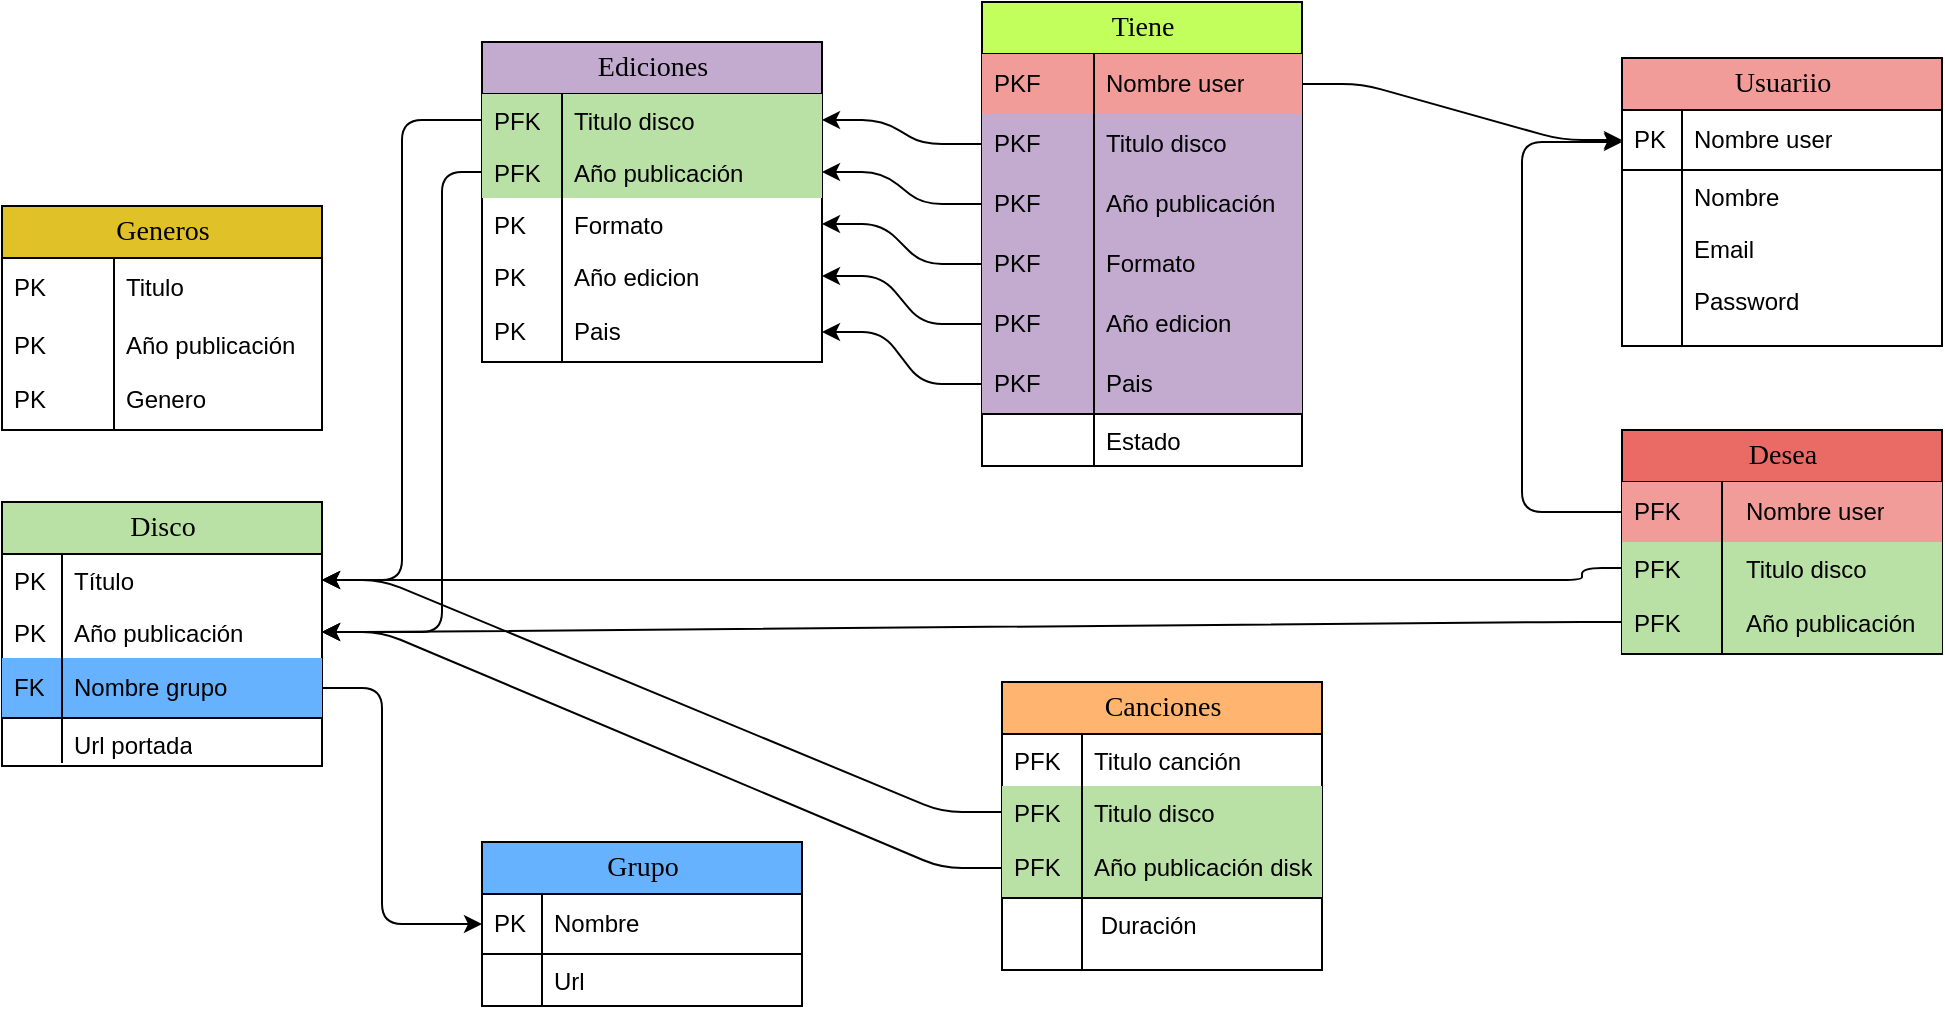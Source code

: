 <mxfile version="24.7.17">
  <diagram name="Page-1" id="e56a1550-8fbb-45ad-956c-1786394a9013">
    <mxGraphModel dx="794" dy="460" grid="1" gridSize="10" guides="1" tooltips="1" connect="1" arrows="1" fold="1" page="1" pageScale="1" pageWidth="1100" pageHeight="850" background="none" math="0" shadow="0">
      <root>
        <mxCell id="0" />
        <mxCell id="1" parent="0" />
        <mxCell id="2e49270ec7c68f3f-1" value="Grupo" style="swimlane;html=1;fontStyle=0;childLayout=stackLayout;horizontal=1;startSize=26;fillColor=#66B2FF;horizontalStack=0;resizeParent=1;resizeLast=0;collapsible=1;marginBottom=0;swimlaneFillColor=#ffffff;align=center;rounded=0;shadow=0;comic=0;labelBackgroundColor=none;strokeWidth=1;fontFamily=Verdana;fontSize=14" parent="1" vertex="1">
          <mxGeometry x="320" y="480" width="160" height="82" as="geometry" />
        </mxCell>
        <mxCell id="T7b4NBQ5WyFwHvot3WWk-4" value="Nombre" style="shape=partialRectangle;top=0;left=0;right=0;bottom=1;html=1;align=left;verticalAlign=middle;fillColor=none;spacingLeft=34;spacingRight=4;whiteSpace=wrap;overflow=hidden;rotatable=0;points=[[0,0.5],[1,0.5]];portConstraint=eastwest;dropTarget=0;fontStyle=0;" parent="2e49270ec7c68f3f-1" vertex="1">
          <mxGeometry y="26" width="160" height="30" as="geometry" />
        </mxCell>
        <mxCell id="T7b4NBQ5WyFwHvot3WWk-5" value="PK" style="shape=partialRectangle;top=0;left=0;bottom=0;html=1;fillColor=none;align=left;verticalAlign=middle;spacingLeft=4;spacingRight=4;whiteSpace=wrap;overflow=hidden;rotatable=0;points=[];portConstraint=eastwest;part=1;fontStyle=0" parent="T7b4NBQ5WyFwHvot3WWk-4" vertex="1" connectable="0">
          <mxGeometry width="30" height="30" as="geometry" />
        </mxCell>
        <mxCell id="T7b4NBQ5WyFwHvot3WWk-8" value="Url" style="shape=partialRectangle;top=0;left=0;right=0;bottom=0;html=1;align=left;verticalAlign=top;fillColor=none;spacingLeft=34;spacingRight=4;whiteSpace=wrap;overflow=hidden;rotatable=0;points=[[0,0.5],[1,0.5]];portConstraint=eastwest;dropTarget=0;fontStyle=0" parent="2e49270ec7c68f3f-1" vertex="1">
          <mxGeometry y="56" width="160" height="26" as="geometry" />
        </mxCell>
        <mxCell id="T7b4NBQ5WyFwHvot3WWk-9" value="" style="shape=partialRectangle;top=0;left=0;bottom=0;html=1;fillColor=none;align=left;verticalAlign=top;spacingLeft=4;spacingRight=4;whiteSpace=wrap;overflow=hidden;rotatable=0;points=[];portConstraint=eastwest;part=1;fontStyle=0" parent="T7b4NBQ5WyFwHvot3WWk-8" vertex="1" connectable="0">
          <mxGeometry width="30" height="26" as="geometry" />
        </mxCell>
        <mxCell id="2e49270ec7c68f3f-8" value="Canciones" style="swimlane;html=1;fontStyle=0;childLayout=stackLayout;horizontal=1;startSize=26;fillColor=#FFB570;horizontalStack=0;resizeParent=1;resizeLast=0;collapsible=1;marginBottom=0;swimlaneFillColor=#ffffff;align=center;rounded=0;shadow=0;comic=0;labelBackgroundColor=none;strokeWidth=1;fontFamily=Verdana;fontSize=14;swimlaneLine=1;" parent="1" vertex="1">
          <mxGeometry x="580" y="400" width="160" height="144" as="geometry" />
        </mxCell>
        <mxCell id="2e49270ec7c68f3f-11" value="&amp;nbsp; &amp;nbsp;Titulo canción" style="shape=partialRectangle;top=0;left=0;right=0;bottom=0;html=1;align=left;verticalAlign=top;fillColor=none;spacingLeft=34;spacingRight=4;whiteSpace=wrap;overflow=hidden;rotatable=0;points=[[0,0.5],[1,0.5]];portConstraint=eastwest;dropTarget=0;fontStyle=0" parent="2e49270ec7c68f3f-8" vertex="1">
          <mxGeometry y="26" width="160" height="26" as="geometry" />
        </mxCell>
        <mxCell id="2e49270ec7c68f3f-12" value="PFK" style="shape=partialRectangle;top=0;left=0;bottom=0;html=1;fillColor=none;align=left;verticalAlign=top;spacingLeft=4;spacingRight=4;whiteSpace=wrap;overflow=hidden;rotatable=0;points=[];portConstraint=eastwest;part=1;fontStyle=0" parent="2e49270ec7c68f3f-11" vertex="1" connectable="0">
          <mxGeometry width="40" height="26" as="geometry" />
        </mxCell>
        <mxCell id="2e49270ec7c68f3f-13" value="&amp;nbsp; &amp;nbsp;Titulo disco" style="shape=partialRectangle;top=0;left=0;right=0;bottom=0;html=1;align=left;verticalAlign=top;fillColor=#B9E0A5;spacingLeft=34;spacingRight=4;whiteSpace=wrap;overflow=hidden;rotatable=0;points=[[0,0.5],[1,0.5]];portConstraint=eastwest;dropTarget=0;fontStyle=0" parent="2e49270ec7c68f3f-8" vertex="1">
          <mxGeometry y="52" width="160" height="26" as="geometry" />
        </mxCell>
        <mxCell id="2e49270ec7c68f3f-14" value="PFK" style="shape=partialRectangle;top=0;left=0;bottom=0;html=1;fillColor=none;align=left;verticalAlign=top;spacingLeft=4;spacingRight=4;whiteSpace=wrap;overflow=hidden;rotatable=0;points=[];portConstraint=eastwest;part=1;fontStyle=0" parent="2e49270ec7c68f3f-13" vertex="1" connectable="0">
          <mxGeometry width="40" height="26" as="geometry" />
        </mxCell>
        <mxCell id="2e49270ec7c68f3f-9" value="&amp;nbsp; &amp;nbsp;Año publicación disk" style="shape=partialRectangle;top=0;left=0;right=0;bottom=1;html=1;align=left;verticalAlign=middle;fillColor=#B9E0A5;spacingLeft=34;spacingRight=4;whiteSpace=wrap;overflow=hidden;rotatable=0;points=[[0,0.5],[1,0.5]];portConstraint=eastwest;dropTarget=0;fontStyle=0;" parent="2e49270ec7c68f3f-8" vertex="1">
          <mxGeometry y="78" width="160" height="30" as="geometry" />
        </mxCell>
        <mxCell id="2e49270ec7c68f3f-10" value="PFK" style="shape=partialRectangle;top=0;left=0;bottom=0;html=1;fillColor=none;align=left;verticalAlign=middle;spacingLeft=4;spacingRight=4;whiteSpace=wrap;overflow=hidden;rotatable=0;points=[];portConstraint=eastwest;part=1;fontStyle=0" parent="2e49270ec7c68f3f-9" vertex="1" connectable="0">
          <mxGeometry width="40" height="30" as="geometry" />
        </mxCell>
        <mxCell id="2e49270ec7c68f3f-15" value="&amp;nbsp; &amp;nbsp; Duración" style="shape=partialRectangle;top=0;left=0;right=0;bottom=0;html=1;align=left;verticalAlign=top;fillColor=none;spacingLeft=34;spacingRight=4;whiteSpace=wrap;overflow=hidden;rotatable=0;points=[[0,0.5],[1,0.5]];portConstraint=eastwest;dropTarget=0;fontStyle=0" parent="2e49270ec7c68f3f-8" vertex="1">
          <mxGeometry y="108" width="160" height="26" as="geometry" />
        </mxCell>
        <mxCell id="2e49270ec7c68f3f-16" value="" style="shape=partialRectangle;top=0;left=0;bottom=0;html=1;fillColor=none;align=left;verticalAlign=top;spacingLeft=4;spacingRight=4;whiteSpace=wrap;overflow=hidden;rotatable=0;points=[];portConstraint=eastwest;part=1;fontStyle=0" parent="2e49270ec7c68f3f-15" vertex="1" connectable="0">
          <mxGeometry width="40" height="26" as="geometry" />
        </mxCell>
        <mxCell id="2e49270ec7c68f3f-17" value="" style="shape=partialRectangle;top=0;left=0;right=0;bottom=0;html=1;align=left;verticalAlign=top;fillColor=none;spacingLeft=34;spacingRight=4;whiteSpace=wrap;overflow=hidden;rotatable=0;points=[[0,0.5],[1,0.5]];portConstraint=eastwest;dropTarget=0;fontStyle=0" parent="2e49270ec7c68f3f-8" vertex="1">
          <mxGeometry y="134" width="160" height="10" as="geometry" />
        </mxCell>
        <mxCell id="2e49270ec7c68f3f-18" value="" style="shape=partialRectangle;top=0;left=0;bottom=0;html=1;fillColor=none;align=left;verticalAlign=top;spacingLeft=4;spacingRight=4;whiteSpace=wrap;overflow=hidden;rotatable=0;points=[];portConstraint=eastwest;part=1;fontStyle=0" parent="2e49270ec7c68f3f-17" vertex="1" connectable="0">
          <mxGeometry width="40" height="10" as="geometry" />
        </mxCell>
        <mxCell id="2e49270ec7c68f3f-19" value="Usuariio" style="swimlane;html=1;fontStyle=0;childLayout=stackLayout;horizontal=1;startSize=26;fillColor=#F19C99;horizontalStack=0;resizeParent=1;resizeLast=0;collapsible=1;marginBottom=0;swimlaneFillColor=#ffffff;align=center;rounded=0;shadow=0;comic=0;labelBackgroundColor=none;strokeWidth=1;fontFamily=Verdana;fontSize=14" parent="1" vertex="1">
          <mxGeometry x="890" y="88" width="160" height="144" as="geometry" />
        </mxCell>
        <mxCell id="2e49270ec7c68f3f-20" value="Nombre user" style="shape=partialRectangle;top=0;left=0;right=0;bottom=1;html=1;align=left;verticalAlign=middle;fillColor=none;spacingLeft=34;spacingRight=4;whiteSpace=wrap;overflow=hidden;rotatable=0;points=[[0,0.5],[1,0.5]];portConstraint=eastwest;dropTarget=0;fontStyle=0;" parent="2e49270ec7c68f3f-19" vertex="1">
          <mxGeometry y="26" width="160" height="30" as="geometry" />
        </mxCell>
        <mxCell id="2e49270ec7c68f3f-21" value="PK" style="shape=partialRectangle;top=0;left=0;bottom=0;html=1;fillColor=none;align=left;verticalAlign=middle;spacingLeft=4;spacingRight=4;whiteSpace=wrap;overflow=hidden;rotatable=0;points=[];portConstraint=eastwest;part=1;fontStyle=0" parent="2e49270ec7c68f3f-20" vertex="1" connectable="0">
          <mxGeometry width="30" height="30" as="geometry" />
        </mxCell>
        <mxCell id="2e49270ec7c68f3f-22" value="Nombre&amp;nbsp;" style="shape=partialRectangle;top=0;left=0;right=0;bottom=0;html=1;align=left;verticalAlign=top;fillColor=none;spacingLeft=34;spacingRight=4;whiteSpace=wrap;overflow=hidden;rotatable=0;points=[[0,0.5],[1,0.5]];portConstraint=eastwest;dropTarget=0;fontStyle=0" parent="2e49270ec7c68f3f-19" vertex="1">
          <mxGeometry y="56" width="160" height="26" as="geometry" />
        </mxCell>
        <mxCell id="2e49270ec7c68f3f-23" value="" style="shape=partialRectangle;top=0;left=0;bottom=0;html=1;fillColor=none;align=left;verticalAlign=top;spacingLeft=4;spacingRight=4;whiteSpace=wrap;overflow=hidden;rotatable=0;points=[];portConstraint=eastwest;part=1;fontStyle=0" parent="2e49270ec7c68f3f-22" vertex="1" connectable="0">
          <mxGeometry width="30" height="26" as="geometry" />
        </mxCell>
        <mxCell id="2e49270ec7c68f3f-24" value="Email" style="shape=partialRectangle;top=0;left=0;right=0;bottom=0;html=1;align=left;verticalAlign=top;fillColor=none;spacingLeft=34;spacingRight=4;whiteSpace=wrap;overflow=hidden;rotatable=0;points=[[0,0.5],[1,0.5]];portConstraint=eastwest;dropTarget=0;fontStyle=0" parent="2e49270ec7c68f3f-19" vertex="1">
          <mxGeometry y="82" width="160" height="26" as="geometry" />
        </mxCell>
        <mxCell id="2e49270ec7c68f3f-25" value="" style="shape=partialRectangle;top=0;left=0;bottom=0;html=1;fillColor=none;align=left;verticalAlign=top;spacingLeft=4;spacingRight=4;whiteSpace=wrap;overflow=hidden;rotatable=0;points=[];portConstraint=eastwest;part=1;fontStyle=0" parent="2e49270ec7c68f3f-24" vertex="1" connectable="0">
          <mxGeometry width="30" height="26" as="geometry" />
        </mxCell>
        <mxCell id="2e49270ec7c68f3f-26" value="Password" style="shape=partialRectangle;top=0;left=0;right=0;bottom=0;html=1;align=left;verticalAlign=top;fillColor=none;spacingLeft=34;spacingRight=4;whiteSpace=wrap;overflow=hidden;rotatable=0;points=[[0,0.5],[1,0.5]];portConstraint=eastwest;dropTarget=0;fontStyle=0" parent="2e49270ec7c68f3f-19" vertex="1">
          <mxGeometry y="108" width="160" height="26" as="geometry" />
        </mxCell>
        <mxCell id="2e49270ec7c68f3f-27" value="" style="shape=partialRectangle;top=0;left=0;bottom=0;html=1;fillColor=none;align=left;verticalAlign=top;spacingLeft=4;spacingRight=4;whiteSpace=wrap;overflow=hidden;rotatable=0;points=[];portConstraint=eastwest;part=1;fontStyle=0" parent="2e49270ec7c68f3f-26" vertex="1" connectable="0">
          <mxGeometry width="30" height="26" as="geometry" />
        </mxCell>
        <mxCell id="2e49270ec7c68f3f-28" value="" style="shape=partialRectangle;top=0;left=0;right=0;bottom=0;html=1;align=left;verticalAlign=top;fillColor=none;spacingLeft=34;spacingRight=4;whiteSpace=wrap;overflow=hidden;rotatable=0;points=[[0,0.5],[1,0.5]];portConstraint=eastwest;dropTarget=0;fontStyle=0" parent="2e49270ec7c68f3f-19" vertex="1">
          <mxGeometry y="134" width="160" height="10" as="geometry" />
        </mxCell>
        <mxCell id="2e49270ec7c68f3f-29" value="" style="shape=partialRectangle;top=0;left=0;bottom=0;html=1;fillColor=none;align=left;verticalAlign=top;spacingLeft=4;spacingRight=4;whiteSpace=wrap;overflow=hidden;rotatable=0;points=[];portConstraint=eastwest;part=1;fontStyle=0" parent="2e49270ec7c68f3f-28" vertex="1" connectable="0">
          <mxGeometry width="30" height="10" as="geometry" />
        </mxCell>
        <mxCell id="2e49270ec7c68f3f-30" value="Ediciones" style="swimlane;html=1;fontStyle=0;childLayout=stackLayout;horizontal=1;startSize=26;fillColor=#C3ABD0;horizontalStack=0;resizeParent=1;resizeLast=0;collapsible=1;marginBottom=0;swimlaneFillColor=#ffffff;align=center;rounded=0;shadow=0;comic=0;labelBackgroundColor=none;strokeWidth=1;fontFamily=Verdana;fontSize=14" parent="1" vertex="1">
          <mxGeometry x="320" y="80" width="170" height="160" as="geometry" />
        </mxCell>
        <mxCell id="2e49270ec7c68f3f-33" value="&lt;span style=&quot;&quot;&gt;&amp;nbsp; &amp;nbsp;Titulo disco&lt;/span&gt;" style="shape=partialRectangle;top=0;left=0;right=0;bottom=0;html=1;align=left;verticalAlign=top;fillColor=#B9E0A5;spacingLeft=34;spacingRight=4;whiteSpace=wrap;overflow=hidden;rotatable=0;points=[[0,0.5],[1,0.5]];portConstraint=eastwest;dropTarget=0;fontStyle=0" parent="2e49270ec7c68f3f-30" vertex="1">
          <mxGeometry y="26" width="170" height="26" as="geometry" />
        </mxCell>
        <mxCell id="2e49270ec7c68f3f-34" value="PFK" style="shape=partialRectangle;top=0;left=0;bottom=0;html=1;fillColor=none;align=left;verticalAlign=top;spacingLeft=4;spacingRight=4;whiteSpace=wrap;overflow=hidden;rotatable=0;points=[];portConstraint=eastwest;part=1;fontStyle=0" parent="2e49270ec7c68f3f-33" vertex="1" connectable="0">
          <mxGeometry width="40" height="26" as="geometry" />
        </mxCell>
        <mxCell id="2e49270ec7c68f3f-35" value="&lt;span style=&quot;&quot;&gt;&amp;nbsp; &amp;nbsp;Año publicación&lt;/span&gt;" style="shape=partialRectangle;top=0;left=0;right=0;bottom=0;html=1;align=left;verticalAlign=top;fillColor=#B9E0A5;spacingLeft=34;spacingRight=4;whiteSpace=wrap;overflow=hidden;rotatable=0;points=[[0,0.5],[1,0.5]];portConstraint=eastwest;dropTarget=0;fontStyle=0" parent="2e49270ec7c68f3f-30" vertex="1">
          <mxGeometry y="52" width="170" height="26" as="geometry" />
        </mxCell>
        <mxCell id="2e49270ec7c68f3f-36" value="PFK" style="shape=partialRectangle;top=0;left=0;bottom=0;html=1;fillColor=none;align=left;verticalAlign=top;spacingLeft=4;spacingRight=4;whiteSpace=wrap;overflow=hidden;rotatable=0;points=[];portConstraint=eastwest;part=1;fontStyle=0" parent="2e49270ec7c68f3f-35" vertex="1" connectable="0">
          <mxGeometry width="40" height="26" as="geometry" />
        </mxCell>
        <mxCell id="2e49270ec7c68f3f-37" value="&lt;span style=&quot;&quot;&gt;&amp;nbsp; &amp;nbsp;Formato&lt;/span&gt;" style="shape=partialRectangle;top=0;left=0;right=0;bottom=0;html=1;align=left;verticalAlign=top;fillColor=none;spacingLeft=34;spacingRight=4;whiteSpace=wrap;overflow=hidden;rotatable=0;points=[[0,0.5],[1,0.5]];portConstraint=eastwest;dropTarget=0;fontStyle=0" parent="2e49270ec7c68f3f-30" vertex="1">
          <mxGeometry y="78" width="170" height="26" as="geometry" />
        </mxCell>
        <mxCell id="2e49270ec7c68f3f-38" value="PK" style="shape=partialRectangle;top=0;left=0;bottom=0;html=1;fillColor=none;align=left;verticalAlign=top;spacingLeft=4;spacingRight=4;whiteSpace=wrap;overflow=hidden;rotatable=0;points=[];portConstraint=eastwest;part=1;fontStyle=0" parent="2e49270ec7c68f3f-37" vertex="1" connectable="0">
          <mxGeometry width="40" height="26" as="geometry" />
        </mxCell>
        <mxCell id="T7b4NBQ5WyFwHvot3WWk-23" value="&lt;span style=&quot;&quot;&gt;&amp;nbsp; &amp;nbsp;Año edicion&lt;/span&gt;" style="shape=partialRectangle;top=0;left=0;right=0;bottom=0;html=1;align=left;verticalAlign=top;fillColor=none;spacingLeft=34;spacingRight=4;whiteSpace=wrap;overflow=hidden;rotatable=0;points=[[0,0.5],[1,0.5]];portConstraint=eastwest;dropTarget=0;fontStyle=0" parent="2e49270ec7c68f3f-30" vertex="1">
          <mxGeometry y="104" width="170" height="26" as="geometry" />
        </mxCell>
        <mxCell id="T7b4NBQ5WyFwHvot3WWk-24" value="PK" style="shape=partialRectangle;top=0;left=0;bottom=0;html=1;fillColor=none;align=left;verticalAlign=top;spacingLeft=4;spacingRight=4;whiteSpace=wrap;overflow=hidden;rotatable=0;points=[];portConstraint=eastwest;part=1;fontStyle=0" parent="T7b4NBQ5WyFwHvot3WWk-23" vertex="1" connectable="0">
          <mxGeometry width="40" height="26" as="geometry" />
        </mxCell>
        <mxCell id="2e49270ec7c68f3f-31" value="&amp;nbsp; &amp;nbsp;Pais" style="shape=partialRectangle;top=0;left=0;right=0;bottom=1;html=1;align=left;verticalAlign=middle;fillColor=none;spacingLeft=34;spacingRight=4;whiteSpace=wrap;overflow=hidden;rotatable=0;points=[[0,0.5],[1,0.5]];portConstraint=eastwest;dropTarget=0;fontStyle=0;" parent="2e49270ec7c68f3f-30" vertex="1">
          <mxGeometry y="130" width="170" height="30" as="geometry" />
        </mxCell>
        <mxCell id="2e49270ec7c68f3f-32" value="PK" style="shape=partialRectangle;top=0;left=0;bottom=0;html=1;fillColor=none;align=left;verticalAlign=middle;spacingLeft=4;spacingRight=4;whiteSpace=wrap;overflow=hidden;rotatable=0;points=[];portConstraint=eastwest;part=1;fontStyle=0" parent="2e49270ec7c68f3f-31" vertex="1" connectable="0">
          <mxGeometry width="40" height="30" as="geometry" />
        </mxCell>
        <mxCell id="2e49270ec7c68f3f-41" value="Desea" style="swimlane;html=1;fontStyle=0;childLayout=stackLayout;horizontal=1;startSize=26;fillColor=#EA6B66;horizontalStack=0;resizeParent=1;resizeLast=0;collapsible=1;marginBottom=0;swimlaneFillColor=#ffffff;align=center;rounded=0;shadow=0;comic=0;labelBackgroundColor=none;strokeWidth=1;fontFamily=Verdana;fontSize=14" parent="1" vertex="1">
          <mxGeometry x="890" y="274" width="160" height="112" as="geometry" />
        </mxCell>
        <mxCell id="2e49270ec7c68f3f-42" value="Nombre user" style="shape=partialRectangle;top=0;left=0;right=0;bottom=0;html=1;align=left;verticalAlign=middle;fillColor=#F19C99;spacingLeft=60;spacingRight=4;whiteSpace=wrap;overflow=hidden;rotatable=0;points=[[0,0.5],[1,0.5]];portConstraint=eastwest;dropTarget=0;fontStyle=0;strokeColor=none;" parent="2e49270ec7c68f3f-41" vertex="1">
          <mxGeometry y="26" width="160" height="30" as="geometry" />
        </mxCell>
        <mxCell id="2e49270ec7c68f3f-43" value="PFK" style="shape=partialRectangle;fontStyle=0;top=0;left=0;bottom=0;html=1;fillColor=none;align=left;verticalAlign=middle;spacingLeft=4;spacingRight=4;whiteSpace=wrap;overflow=hidden;rotatable=0;points=[];portConstraint=eastwest;part=1;" parent="2e49270ec7c68f3f-42" vertex="1" connectable="0">
          <mxGeometry width="50" height="30" as="geometry" />
        </mxCell>
        <mxCell id="2e49270ec7c68f3f-46" value="Titulo disco" style="shape=partialRectangle;top=0;left=0;right=0;bottom=0;html=1;align=left;verticalAlign=top;fillColor=#B9E0A5;spacingLeft=60;spacingRight=4;whiteSpace=wrap;overflow=hidden;rotatable=0;points=[[0,0.5],[1,0.5]];portConstraint=eastwest;dropTarget=0;fontStyle=0" parent="2e49270ec7c68f3f-41" vertex="1">
          <mxGeometry y="56" width="160" height="26" as="geometry" />
        </mxCell>
        <mxCell id="2e49270ec7c68f3f-47" value="PFK" style="shape=partialRectangle;top=0;left=0;bottom=0;html=1;fillColor=none;align=left;verticalAlign=top;spacingLeft=4;spacingRight=4;whiteSpace=wrap;overflow=hidden;rotatable=0;points=[];portConstraint=eastwest;part=1;fontStyle=0" parent="2e49270ec7c68f3f-46" vertex="1" connectable="0">
          <mxGeometry width="50" height="26" as="geometry" />
        </mxCell>
        <mxCell id="2e49270ec7c68f3f-44" value="Año publicación" style="shape=partialRectangle;top=0;left=0;right=0;bottom=1;html=1;align=left;verticalAlign=middle;fillColor=#B9E0A5;spacingLeft=60;spacingRight=4;whiteSpace=wrap;overflow=hidden;rotatable=0;points=[[0,0.5],[1,0.5]];portConstraint=eastwest;dropTarget=0;fontStyle=0;" parent="2e49270ec7c68f3f-41" vertex="1">
          <mxGeometry y="82" width="160" height="30" as="geometry" />
        </mxCell>
        <mxCell id="2e49270ec7c68f3f-45" value="PFK" style="shape=partialRectangle;fontStyle=0;top=0;left=0;bottom=0;html=1;fillColor=none;align=left;verticalAlign=middle;spacingLeft=4;spacingRight=4;whiteSpace=wrap;overflow=hidden;rotatable=0;points=[];portConstraint=eastwest;part=1;" parent="2e49270ec7c68f3f-44" vertex="1" connectable="0">
          <mxGeometry width="50" height="30" as="geometry" />
        </mxCell>
        <mxCell id="2e49270ec7c68f3f-48" value="Generos" style="swimlane;html=1;fontStyle=0;childLayout=stackLayout;horizontal=1;startSize=26;fillColor=#E0C128;horizontalStack=0;resizeParent=1;resizeLast=0;collapsible=1;marginBottom=0;swimlaneFillColor=#ffffff;align=center;rounded=0;shadow=0;comic=0;labelBackgroundColor=none;strokeWidth=1;fontFamily=Verdana;fontSize=14" parent="1" vertex="1">
          <mxGeometry x="80" y="162" width="160" height="112" as="geometry" />
        </mxCell>
        <mxCell id="2e49270ec7c68f3f-49" value="Titulo" style="shape=partialRectangle;top=0;left=0;right=0;bottom=0;html=1;align=left;verticalAlign=middle;fillColor=none;spacingLeft=60;spacingRight=4;whiteSpace=wrap;overflow=hidden;rotatable=0;points=[[0,0.5],[1,0.5]];portConstraint=eastwest;dropTarget=0;fontStyle=0;" parent="2e49270ec7c68f3f-48" vertex="1">
          <mxGeometry y="26" width="160" height="30" as="geometry" />
        </mxCell>
        <mxCell id="2e49270ec7c68f3f-50" value="PK" style="shape=partialRectangle;fontStyle=0;top=0;left=0;bottom=0;html=1;fillColor=none;align=left;verticalAlign=middle;spacingLeft=4;spacingRight=4;whiteSpace=wrap;overflow=hidden;rotatable=0;points=[];portConstraint=eastwest;part=1;" parent="2e49270ec7c68f3f-49" vertex="1" connectable="0">
          <mxGeometry width="56" height="30" as="geometry" />
        </mxCell>
        <mxCell id="2e49270ec7c68f3f-53" value="Año publicación" style="shape=partialRectangle;top=0;left=0;right=0;bottom=0;html=1;align=left;verticalAlign=top;fillColor=none;spacingLeft=60;spacingRight=4;whiteSpace=wrap;overflow=hidden;rotatable=0;points=[[0,0.5],[1,0.5]];portConstraint=eastwest;dropTarget=0;fontStyle=0" parent="2e49270ec7c68f3f-48" vertex="1">
          <mxGeometry y="56" width="160" height="26" as="geometry" />
        </mxCell>
        <mxCell id="2e49270ec7c68f3f-54" value="PK" style="shape=partialRectangle;top=0;left=0;bottom=0;html=1;fillColor=none;align=left;verticalAlign=top;spacingLeft=4;spacingRight=4;whiteSpace=wrap;overflow=hidden;rotatable=0;points=[];portConstraint=eastwest;part=1;fontStyle=0" parent="2e49270ec7c68f3f-53" vertex="1" connectable="0">
          <mxGeometry width="56" height="26" as="geometry" />
        </mxCell>
        <mxCell id="2e49270ec7c68f3f-51" value="Genero" style="shape=partialRectangle;top=0;left=0;right=0;bottom=1;html=1;align=left;verticalAlign=middle;fillColor=none;spacingLeft=60;spacingRight=4;whiteSpace=wrap;overflow=hidden;rotatable=0;points=[[0,0.5],[1,0.5]];portConstraint=eastwest;dropTarget=0;fontStyle=0;" parent="2e49270ec7c68f3f-48" vertex="1">
          <mxGeometry y="82" width="160" height="30" as="geometry" />
        </mxCell>
        <mxCell id="2e49270ec7c68f3f-52" value="PK" style="shape=partialRectangle;fontStyle=0;top=0;left=0;bottom=0;html=1;fillColor=none;align=left;verticalAlign=middle;spacingLeft=4;spacingRight=4;whiteSpace=wrap;overflow=hidden;rotatable=0;points=[];portConstraint=eastwest;part=1;" parent="2e49270ec7c68f3f-51" vertex="1" connectable="0">
          <mxGeometry width="56" height="30" as="geometry" />
        </mxCell>
        <mxCell id="2e49270ec7c68f3f-56" value="" style="edgeStyle=orthogonalEdgeStyle;html=1;endArrow=classic;endFill=1;startArrow=none;labelBackgroundColor=none;fontFamily=Verdana;fontSize=14;entryX=0;entryY=0.5;exitX=0;exitY=0.5;entryDx=0;entryDy=0;exitDx=0;exitDy=0;startFill=0;fontStyle=0" parent="1" source="2e49270ec7c68f3f-42" target="2e49270ec7c68f3f-20" edge="1">
          <mxGeometry width="100" height="100" relative="1" as="geometry">
            <mxPoint x="120" y="650" as="sourcePoint" />
            <mxPoint x="220" y="550" as="targetPoint" />
            <Array as="points">
              <mxPoint x="840" y="315" />
              <mxPoint x="840" y="130" />
            </Array>
          </mxGeometry>
        </mxCell>
        <mxCell id="2e49270ec7c68f3f-63" value="" style="edgeStyle=entityRelationEdgeStyle;html=1;endArrow=none;startArrow=classic;labelBackgroundColor=none;fontFamily=Verdana;fontSize=14;exitX=1;exitY=0.5;exitDx=0;exitDy=0;startFill=1;endFill=0;fontStyle=0" parent="1" source="2e49270ec7c68f3f-85" edge="1">
          <mxGeometry width="100" height="100" relative="1" as="geometry">
            <mxPoint x="850" y="600" as="sourcePoint" />
            <mxPoint x="890" y="370" as="targetPoint" />
          </mxGeometry>
        </mxCell>
        <mxCell id="2e49270ec7c68f3f-64" value="Tiene" style="swimlane;html=1;fontStyle=0;childLayout=stackLayout;horizontal=1;startSize=26;fillColor=#C3FF5C;horizontalStack=0;resizeParent=1;resizeLast=0;collapsible=1;marginBottom=0;swimlaneFillColor=#ffffff;align=center;rounded=0;shadow=0;comic=0;labelBackgroundColor=none;strokeWidth=1;fontFamily=Verdana;fontSize=14" parent="1" vertex="1">
          <mxGeometry x="570" y="60" width="160" height="232" as="geometry" />
        </mxCell>
        <mxCell id="2e49270ec7c68f3f-65" value="Nombre user" style="shape=partialRectangle;top=0;left=0;right=0;bottom=0;html=1;align=left;verticalAlign=middle;fillColor=#F19C99;spacingLeft=60;spacingRight=4;whiteSpace=wrap;overflow=hidden;rotatable=0;points=[[0,0.5],[1,0.5]];portConstraint=eastwest;dropTarget=0;fontStyle=0;" parent="2e49270ec7c68f3f-64" vertex="1">
          <mxGeometry y="26" width="160" height="30" as="geometry" />
        </mxCell>
        <mxCell id="2e49270ec7c68f3f-66" value="PKF" style="shape=partialRectangle;fontStyle=0;top=0;left=0;bottom=0;html=1;fillColor=none;align=left;verticalAlign=middle;spacingLeft=4;spacingRight=4;whiteSpace=wrap;overflow=hidden;rotatable=0;points=[];portConstraint=eastwest;part=1;" parent="2e49270ec7c68f3f-65" vertex="1" connectable="0">
          <mxGeometry width="56" height="30" as="geometry" />
        </mxCell>
        <mxCell id="T7b4NBQ5WyFwHvot3WWk-13" value="Titulo disco" style="shape=partialRectangle;top=0;left=0;right=0;bottom=0;html=1;align=left;verticalAlign=middle;fillColor=#C3ABD0;spacingLeft=60;spacingRight=4;whiteSpace=wrap;overflow=hidden;rotatable=0;points=[[0,0.5],[1,0.5]];portConstraint=eastwest;dropTarget=0;fontStyle=0;" parent="2e49270ec7c68f3f-64" vertex="1">
          <mxGeometry y="56" width="160" height="30" as="geometry" />
        </mxCell>
        <mxCell id="T7b4NBQ5WyFwHvot3WWk-14" value="PKF" style="shape=partialRectangle;fontStyle=0;top=0;left=0;bottom=0;html=1;fillColor=none;align=left;verticalAlign=middle;spacingLeft=4;spacingRight=4;whiteSpace=wrap;overflow=hidden;rotatable=0;points=[];portConstraint=eastwest;part=1;" parent="T7b4NBQ5WyFwHvot3WWk-13" vertex="1" connectable="0">
          <mxGeometry width="56" height="30" as="geometry" />
        </mxCell>
        <mxCell id="T7b4NBQ5WyFwHvot3WWk-15" value="Año publicación" style="shape=partialRectangle;top=0;left=0;right=0;bottom=0;html=1;align=left;verticalAlign=middle;fillColor=#C3ABD0;spacingLeft=60;spacingRight=4;whiteSpace=wrap;overflow=hidden;rotatable=0;points=[[0,0.5],[1,0.5]];portConstraint=eastwest;dropTarget=0;fontStyle=0;" parent="2e49270ec7c68f3f-64" vertex="1">
          <mxGeometry y="86" width="160" height="30" as="geometry" />
        </mxCell>
        <mxCell id="T7b4NBQ5WyFwHvot3WWk-16" value="PKF" style="shape=partialRectangle;fontStyle=0;top=0;left=0;bottom=0;html=1;fillColor=none;align=left;verticalAlign=middle;spacingLeft=4;spacingRight=4;whiteSpace=wrap;overflow=hidden;rotatable=0;points=[];portConstraint=eastwest;part=1;" parent="T7b4NBQ5WyFwHvot3WWk-15" vertex="1" connectable="0">
          <mxGeometry width="56" height="30" as="geometry" />
        </mxCell>
        <mxCell id="T7b4NBQ5WyFwHvot3WWk-19" value="Formato" style="shape=partialRectangle;top=0;left=0;right=0;bottom=0;html=1;align=left;verticalAlign=middle;fillColor=#C3ABD0;spacingLeft=60;spacingRight=4;whiteSpace=wrap;overflow=hidden;rotatable=0;points=[[0,0.5],[1,0.5]];portConstraint=eastwest;dropTarget=0;fontStyle=0;" parent="2e49270ec7c68f3f-64" vertex="1">
          <mxGeometry y="116" width="160" height="30" as="geometry" />
        </mxCell>
        <mxCell id="T7b4NBQ5WyFwHvot3WWk-20" value="PKF" style="shape=partialRectangle;fontStyle=0;top=0;left=0;bottom=0;html=1;fillColor=none;align=left;verticalAlign=middle;spacingLeft=4;spacingRight=4;whiteSpace=wrap;overflow=hidden;rotatable=0;points=[];portConstraint=eastwest;part=1;" parent="T7b4NBQ5WyFwHvot3WWk-19" vertex="1" connectable="0">
          <mxGeometry width="56" height="30" as="geometry" />
        </mxCell>
        <mxCell id="T7b4NBQ5WyFwHvot3WWk-17" value="Año edicion" style="shape=partialRectangle;top=0;left=0;right=0;bottom=0;html=1;align=left;verticalAlign=middle;fillColor=#C3ABD0;spacingLeft=60;spacingRight=4;whiteSpace=wrap;overflow=hidden;rotatable=0;points=[[0,0.5],[1,0.5]];portConstraint=eastwest;dropTarget=0;fontStyle=0;" parent="2e49270ec7c68f3f-64" vertex="1">
          <mxGeometry y="146" width="160" height="30" as="geometry" />
        </mxCell>
        <mxCell id="T7b4NBQ5WyFwHvot3WWk-18" value="PKF" style="shape=partialRectangle;fontStyle=0;top=0;left=0;bottom=0;html=1;fillColor=none;align=left;verticalAlign=middle;spacingLeft=4;spacingRight=4;whiteSpace=wrap;overflow=hidden;rotatable=0;points=[];portConstraint=eastwest;part=1;" parent="T7b4NBQ5WyFwHvot3WWk-17" vertex="1" connectable="0">
          <mxGeometry width="56" height="30" as="geometry" />
        </mxCell>
        <mxCell id="2e49270ec7c68f3f-67" value="Pais" style="shape=partialRectangle;top=0;left=0;right=0;bottom=1;html=1;align=left;verticalAlign=middle;fillColor=#C3ABD0;spacingLeft=60;spacingRight=4;whiteSpace=wrap;overflow=hidden;rotatable=0;points=[[0,0.5],[1,0.5]];portConstraint=eastwest;dropTarget=0;fontStyle=0;" parent="2e49270ec7c68f3f-64" vertex="1">
          <mxGeometry y="176" width="160" height="30" as="geometry" />
        </mxCell>
        <mxCell id="2e49270ec7c68f3f-68" value="PKF" style="shape=partialRectangle;fontStyle=0;top=0;left=0;bottom=0;html=1;fillColor=none;align=left;verticalAlign=middle;spacingLeft=4;spacingRight=4;whiteSpace=wrap;overflow=hidden;rotatable=0;points=[];portConstraint=eastwest;part=1;" parent="2e49270ec7c68f3f-67" vertex="1" connectable="0">
          <mxGeometry width="56" height="30" as="geometry" />
        </mxCell>
        <mxCell id="2e49270ec7c68f3f-69" value="Estado" style="shape=partialRectangle;top=0;left=0;right=0;bottom=0;html=1;align=left;verticalAlign=top;fillColor=none;spacingLeft=60;spacingRight=4;whiteSpace=wrap;overflow=hidden;rotatable=0;points=[[0,0.5],[1,0.5]];portConstraint=eastwest;dropTarget=0;fontStyle=0" parent="2e49270ec7c68f3f-64" vertex="1">
          <mxGeometry y="206" width="160" height="26" as="geometry" />
        </mxCell>
        <mxCell id="2e49270ec7c68f3f-70" value="" style="shape=partialRectangle;top=0;left=0;bottom=0;html=1;fillColor=none;align=left;verticalAlign=top;spacingLeft=4;spacingRight=4;whiteSpace=wrap;overflow=hidden;rotatable=0;points=[];portConstraint=eastwest;part=1;fontStyle=0" parent="2e49270ec7c68f3f-69" vertex="1" connectable="0">
          <mxGeometry width="56" height="26" as="geometry" />
        </mxCell>
        <mxCell id="2e49270ec7c68f3f-78" value="" style="edgeStyle=entityRelationEdgeStyle;html=1;endArrow=none;startArrow=classic;labelBackgroundColor=none;fontFamily=Verdana;fontSize=14;entryX=1;entryY=0.5;exitX=0;exitY=0.5;entryDx=0;entryDy=0;exitDx=0;exitDy=0;startFill=1;endFill=0;fontStyle=0" parent="1" source="2e49270ec7c68f3f-20" target="2e49270ec7c68f3f-65" edge="1">
          <mxGeometry width="100" height="100" relative="1" as="geometry">
            <mxPoint x="499.765" y="107.529" as="sourcePoint" />
            <mxPoint x="650.353" y="-26.588" as="targetPoint" />
          </mxGeometry>
        </mxCell>
        <mxCell id="2e49270ec7c68f3f-80" value="Disco" style="swimlane;html=1;fontStyle=0;childLayout=stackLayout;horizontal=1;startSize=26;fillColor=#B9E0A5;horizontalStack=0;resizeParent=1;resizeLast=0;collapsible=1;marginBottom=0;swimlaneFillColor=#ffffff;align=center;rounded=0;shadow=0;comic=0;labelBackgroundColor=none;strokeWidth=1;fontFamily=Verdana;fontSize=14;swimlaneLine=1;" parent="1" vertex="1">
          <mxGeometry x="80" y="310" width="160" height="132" as="geometry" />
        </mxCell>
        <mxCell id="2e49270ec7c68f3f-83" value="Título&amp;nbsp;" style="shape=partialRectangle;top=0;left=0;right=0;bottom=0;html=1;align=left;verticalAlign=top;fillColor=none;spacingLeft=34;spacingRight=4;whiteSpace=wrap;overflow=hidden;rotatable=0;points=[[0,0.5],[1,0.5]];portConstraint=eastwest;dropTarget=0;fontStyle=0" parent="2e49270ec7c68f3f-80" vertex="1">
          <mxGeometry y="26" width="160" height="26" as="geometry" />
        </mxCell>
        <mxCell id="2e49270ec7c68f3f-84" value="PK" style="shape=partialRectangle;top=0;left=0;bottom=0;html=1;fillColor=none;align=left;verticalAlign=top;spacingLeft=4;spacingRight=4;whiteSpace=wrap;overflow=hidden;rotatable=0;points=[];portConstraint=eastwest;part=1;fontStyle=0" parent="2e49270ec7c68f3f-83" vertex="1" connectable="0">
          <mxGeometry width="30" height="26" as="geometry" />
        </mxCell>
        <mxCell id="2e49270ec7c68f3f-85" value="Año publicación" style="shape=partialRectangle;top=0;left=0;right=0;bottom=0;html=1;align=left;verticalAlign=top;fillColor=none;spacingLeft=34;spacingRight=4;whiteSpace=wrap;overflow=hidden;rotatable=0;points=[[0,0.5],[1,0.5]];portConstraint=eastwest;dropTarget=0;fontStyle=0" parent="2e49270ec7c68f3f-80" vertex="1">
          <mxGeometry y="52" width="160" height="26" as="geometry" />
        </mxCell>
        <mxCell id="2e49270ec7c68f3f-86" value="PK" style="shape=partialRectangle;top=0;left=0;bottom=0;html=1;fillColor=none;align=left;verticalAlign=top;spacingLeft=4;spacingRight=4;whiteSpace=wrap;overflow=hidden;rotatable=0;points=[];portConstraint=eastwest;part=1;fontStyle=0" parent="2e49270ec7c68f3f-85" vertex="1" connectable="0">
          <mxGeometry width="30" height="26" as="geometry" />
        </mxCell>
        <mxCell id="2e49270ec7c68f3f-81" value="&lt;span style=&quot;&quot;&gt;Nombre grupo&lt;/span&gt;" style="shape=partialRectangle;top=0;left=0;right=0;bottom=1;html=1;align=left;verticalAlign=middle;fillColor=#66B2FF;spacingLeft=34;spacingRight=4;whiteSpace=wrap;overflow=hidden;rotatable=0;points=[[0,0.5],[1,0.5]];portConstraint=eastwest;dropTarget=0;fontStyle=0;" parent="2e49270ec7c68f3f-80" vertex="1">
          <mxGeometry y="78" width="160" height="30" as="geometry" />
        </mxCell>
        <mxCell id="2e49270ec7c68f3f-82" value="FK" style="shape=partialRectangle;top=0;left=0;bottom=0;html=1;fillColor=none;align=left;verticalAlign=middle;spacingLeft=4;spacingRight=4;whiteSpace=wrap;overflow=hidden;rotatable=0;points=[];portConstraint=eastwest;part=1;fontStyle=0" parent="2e49270ec7c68f3f-81" vertex="1" connectable="0">
          <mxGeometry width="30" height="30" as="geometry" />
        </mxCell>
        <mxCell id="2e49270ec7c68f3f-87" value="Url portada" style="shape=partialRectangle;top=0;left=0;right=0;bottom=0;html=1;align=left;verticalAlign=top;fillColor=none;spacingLeft=34;spacingRight=4;whiteSpace=wrap;overflow=hidden;rotatable=0;points=[[0,0.5],[1,0.5]];portConstraint=eastwest;dropTarget=0;fontStyle=0" parent="2e49270ec7c68f3f-80" vertex="1">
          <mxGeometry y="108" width="160" height="22" as="geometry" />
        </mxCell>
        <mxCell id="2e49270ec7c68f3f-88" value="" style="shape=partialRectangle;top=0;left=0;bottom=0;html=1;fillColor=none;align=left;verticalAlign=top;spacingLeft=4;spacingRight=4;whiteSpace=wrap;overflow=hidden;rotatable=0;points=[];portConstraint=eastwest;part=1;fontStyle=0" parent="2e49270ec7c68f3f-87" vertex="1" connectable="0">
          <mxGeometry width="30" height="22" as="geometry" />
        </mxCell>
        <mxCell id="2e49270ec7c68f3f-89" value="" style="shape=partialRectangle;top=0;left=0;right=0;bottom=0;html=1;align=left;verticalAlign=top;fillColor=none;spacingLeft=34;spacingRight=4;whiteSpace=wrap;overflow=hidden;rotatable=0;points=[[0,0.5],[1,0.5]];portConstraint=eastwest;dropTarget=0;fontStyle=0" parent="2e49270ec7c68f3f-80" vertex="1">
          <mxGeometry y="130" width="160" as="geometry" />
        </mxCell>
        <mxCell id="2e49270ec7c68f3f-90" value="" style="shape=partialRectangle;top=0;left=0;bottom=0;html=1;fillColor=none;align=left;verticalAlign=top;spacingLeft=4;spacingRight=4;whiteSpace=wrap;overflow=hidden;rotatable=0;points=[];portConstraint=eastwest;part=1;fontStyle=0" parent="2e49270ec7c68f3f-89" vertex="1" connectable="0">
          <mxGeometry width="30" as="geometry" />
        </mxCell>
        <mxCell id="2e49270ec7c68f3f-91" value="" style="edgeStyle=orthogonalEdgeStyle;html=1;endArrow=classic;endFill=1;labelBackgroundColor=none;fontFamily=Verdana;fontSize=14;entryX=0;entryY=0.5;entryDx=0;entryDy=0;exitX=1;exitY=0.5;exitDx=0;exitDy=0;fontStyle=0" parent="1" source="2e49270ec7c68f3f-81" target="T7b4NBQ5WyFwHvot3WWk-4" edge="1">
          <mxGeometry width="100" height="100" relative="1" as="geometry">
            <mxPoint x="260" y="490" as="sourcePoint" />
            <mxPoint x="300" y="200" as="targetPoint" />
            <Array as="points">
              <mxPoint x="270" y="403" />
              <mxPoint x="270" y="521" />
            </Array>
          </mxGeometry>
        </mxCell>
        <mxCell id="T7b4NBQ5WyFwHvot3WWk-11" value="" style="edgeStyle=orthogonalEdgeStyle;html=1;endArrow=classic;endFill=1;startArrow=none;labelBackgroundColor=none;fontFamily=Verdana;fontSize=14;entryX=1;entryY=0.5;entryDx=0;entryDy=0;startFill=0;exitX=0;exitY=0.5;exitDx=0;exitDy=0;fontStyle=0" parent="1" source="2e49270ec7c68f3f-46" target="2e49270ec7c68f3f-83" edge="1">
          <mxGeometry width="100" height="100" relative="1" as="geometry">
            <mxPoint x="860" y="348" as="sourcePoint" />
            <mxPoint x="190" y="402" as="targetPoint" />
            <Array as="points">
              <mxPoint x="870" y="343" />
              <mxPoint x="870" y="349" />
            </Array>
          </mxGeometry>
        </mxCell>
        <mxCell id="T7b4NBQ5WyFwHvot3WWk-21" value="" style="edgeStyle=entityRelationEdgeStyle;html=1;endArrow=none;startArrow=classic;labelBackgroundColor=none;fontFamily=Verdana;fontSize=14;exitX=1;exitY=0.5;exitDx=0;exitDy=0;startFill=1;endFill=0;entryX=0;entryY=0.5;entryDx=0;entryDy=0;fontStyle=0" parent="1" source="2e49270ec7c68f3f-83" target="2e49270ec7c68f3f-13" edge="1">
          <mxGeometry width="100" height="100" relative="1" as="geometry">
            <mxPoint x="210" y="385" as="sourcePoint" />
            <mxPoint x="900" y="380" as="targetPoint" />
          </mxGeometry>
        </mxCell>
        <mxCell id="T7b4NBQ5WyFwHvot3WWk-22" value="" style="edgeStyle=entityRelationEdgeStyle;html=1;endArrow=none;startArrow=classic;labelBackgroundColor=none;fontFamily=Verdana;fontSize=14;exitX=1;exitY=0.5;exitDx=0;exitDy=0;startFill=1;endFill=0;entryX=0;entryY=0.5;entryDx=0;entryDy=0;fontStyle=0" parent="1" source="2e49270ec7c68f3f-85" target="2e49270ec7c68f3f-9" edge="1">
          <mxGeometry width="100" height="100" relative="1" as="geometry">
            <mxPoint x="210" y="370" as="sourcePoint" />
            <mxPoint x="300" y="539" as="targetPoint" />
          </mxGeometry>
        </mxCell>
        <mxCell id="T7b4NBQ5WyFwHvot3WWk-25" value="" style="edgeStyle=entityRelationEdgeStyle;html=1;endArrow=none;startArrow=classic;labelBackgroundColor=none;fontFamily=Verdana;fontSize=14;startFill=1;endFill=0;entryX=0;entryY=0.5;entryDx=0;entryDy=0;exitX=1;exitY=0.5;exitDx=0;exitDy=0;fontStyle=0" parent="1" source="2e49270ec7c68f3f-33" target="T7b4NBQ5WyFwHvot3WWk-13" edge="1">
          <mxGeometry width="100" height="100" relative="1" as="geometry">
            <mxPoint x="590" y="460" as="sourcePoint" />
            <mxPoint x="770" y="480" as="targetPoint" />
            <Array as="points">
              <mxPoint x="690" y="635" />
              <mxPoint x="510" y="710" />
              <mxPoint x="770" y="495" />
              <mxPoint x="790" y="495" />
              <mxPoint x="560" y="705" />
              <mxPoint x="690" y="675" />
              <mxPoint x="820" y="615" />
              <mxPoint x="670" y="595" />
              <mxPoint x="680" y="605" />
              <mxPoint x="650" y="575" />
              <mxPoint x="830" y="595" />
            </Array>
          </mxGeometry>
        </mxCell>
        <mxCell id="T7b4NBQ5WyFwHvot3WWk-26" value="" style="edgeStyle=orthogonalEdgeStyle;html=1;endArrow=classic;endFill=1;startArrow=none;labelBackgroundColor=none;fontFamily=Verdana;fontSize=14;exitX=0;exitY=0.5;exitDx=0;exitDy=0;startFill=0;entryX=1;entryY=0.5;entryDx=0;entryDy=0;fontStyle=0" parent="1" source="2e49270ec7c68f3f-35" target="2e49270ec7c68f3f-85" edge="1">
          <mxGeometry width="100" height="100" relative="1" as="geometry">
            <mxPoint x="550" y="396" as="sourcePoint" />
            <mxPoint x="550" y="210" as="targetPoint" />
            <Array as="points">
              <mxPoint x="300" y="145" />
              <mxPoint x="300" y="375" />
            </Array>
          </mxGeometry>
        </mxCell>
        <mxCell id="T7b4NBQ5WyFwHvot3WWk-27" value="" style="edgeStyle=orthogonalEdgeStyle;html=1;endArrow=classic;endFill=1;startArrow=none;labelBackgroundColor=none;fontFamily=Verdana;fontSize=14;exitX=0;exitY=0.5;exitDx=0;exitDy=0;startFill=0;entryX=1;entryY=0.5;entryDx=0;entryDy=0;fontStyle=0" parent="1" source="2e49270ec7c68f3f-33" target="2e49270ec7c68f3f-83" edge="1">
          <mxGeometry width="100" height="100" relative="1" as="geometry">
            <mxPoint x="560" y="356" as="sourcePoint" />
            <mxPoint x="560" y="170" as="targetPoint" />
            <Array as="points">
              <mxPoint x="280" y="119" />
              <mxPoint x="280" y="349" />
            </Array>
          </mxGeometry>
        </mxCell>
        <mxCell id="T7b4NBQ5WyFwHvot3WWk-28" value="" style="edgeStyle=entityRelationEdgeStyle;html=1;endArrow=none;startArrow=classic;labelBackgroundColor=none;fontFamily=Verdana;fontSize=14;startFill=1;endFill=0;entryX=0;entryY=0.5;entryDx=0;entryDy=0;exitX=1;exitY=0.5;exitDx=0;exitDy=0;fontStyle=0" parent="1" source="2e49270ec7c68f3f-35" target="T7b4NBQ5WyFwHvot3WWk-15" edge="1">
          <mxGeometry width="100" height="100" relative="1" as="geometry">
            <mxPoint x="600" y="470" as="sourcePoint" />
            <mxPoint x="780" y="490" as="targetPoint" />
            <Array as="points">
              <mxPoint x="700" y="645" />
              <mxPoint x="520" y="720" />
              <mxPoint x="780" y="505" />
              <mxPoint x="800" y="505" />
              <mxPoint x="570" y="715" />
              <mxPoint x="700" y="685" />
              <mxPoint x="830" y="625" />
              <mxPoint x="680" y="605" />
              <mxPoint x="690" y="615" />
              <mxPoint x="660" y="585" />
              <mxPoint x="840" y="605" />
            </Array>
          </mxGeometry>
        </mxCell>
        <mxCell id="T7b4NBQ5WyFwHvot3WWk-29" value="" style="edgeStyle=entityRelationEdgeStyle;html=1;endArrow=none;startArrow=classic;labelBackgroundColor=none;fontFamily=Verdana;fontSize=14;startFill=1;endFill=0;entryX=0;entryY=0.5;entryDx=0;entryDy=0;exitX=1;exitY=0.5;exitDx=0;exitDy=0;fontStyle=0" parent="1" source="2e49270ec7c68f3f-37" target="T7b4NBQ5WyFwHvot3WWk-19" edge="1">
          <mxGeometry width="100" height="100" relative="1" as="geometry">
            <mxPoint x="610" y="480" as="sourcePoint" />
            <mxPoint x="790" y="500" as="targetPoint" />
            <Array as="points">
              <mxPoint x="710" y="655" />
              <mxPoint x="530" y="730" />
              <mxPoint x="790" y="515" />
              <mxPoint x="810" y="515" />
              <mxPoint x="580" y="725" />
              <mxPoint x="710" y="695" />
              <mxPoint x="840" y="635" />
              <mxPoint x="690" y="615" />
              <mxPoint x="700" y="625" />
              <mxPoint x="670" y="595" />
              <mxPoint x="850" y="615" />
            </Array>
          </mxGeometry>
        </mxCell>
        <mxCell id="T7b4NBQ5WyFwHvot3WWk-30" value="" style="edgeStyle=entityRelationEdgeStyle;html=1;endArrow=none;startArrow=classic;labelBackgroundColor=none;fontFamily=Verdana;fontSize=14;startFill=1;endFill=0;entryX=0;entryY=0.5;entryDx=0;entryDy=0;exitX=1;exitY=0.5;exitDx=0;exitDy=0;fontStyle=0" parent="1" source="T7b4NBQ5WyFwHvot3WWk-23" target="T7b4NBQ5WyFwHvot3WWk-17" edge="1">
          <mxGeometry width="100" height="100" relative="1" as="geometry">
            <mxPoint x="620" y="490" as="sourcePoint" />
            <mxPoint x="800" y="510" as="targetPoint" />
            <Array as="points">
              <mxPoint x="720" y="665" />
              <mxPoint x="540" y="740" />
              <mxPoint x="800" y="525" />
              <mxPoint x="820" y="525" />
              <mxPoint x="590" y="735" />
              <mxPoint x="720" y="705" />
              <mxPoint x="850" y="645" />
              <mxPoint x="700" y="625" />
              <mxPoint x="710" y="635" />
              <mxPoint x="680" y="605" />
              <mxPoint x="860" y="625" />
            </Array>
          </mxGeometry>
        </mxCell>
        <mxCell id="T7b4NBQ5WyFwHvot3WWk-31" value="" style="edgeStyle=entityRelationEdgeStyle;html=1;endArrow=none;startArrow=classic;labelBackgroundColor=none;fontFamily=Verdana;fontSize=14;startFill=1;endFill=0;entryX=0;entryY=0.5;entryDx=0;entryDy=0;exitX=1;exitY=0.5;exitDx=0;exitDy=0;fontStyle=0" parent="1" source="2e49270ec7c68f3f-31" target="2e49270ec7c68f3f-67" edge="1">
          <mxGeometry width="100" height="100" relative="1" as="geometry">
            <mxPoint x="630" y="500" as="sourcePoint" />
            <mxPoint x="810" y="520" as="targetPoint" />
            <Array as="points">
              <mxPoint x="730" y="675" />
              <mxPoint x="550" y="750" />
              <mxPoint x="810" y="535" />
              <mxPoint x="830" y="535" />
              <mxPoint x="600" y="745" />
              <mxPoint x="730" y="715" />
              <mxPoint x="860" y="655" />
              <mxPoint x="710" y="635" />
              <mxPoint x="720" y="645" />
              <mxPoint x="690" y="615" />
              <mxPoint x="870" y="635" />
            </Array>
          </mxGeometry>
        </mxCell>
      </root>
    </mxGraphModel>
  </diagram>
</mxfile>
